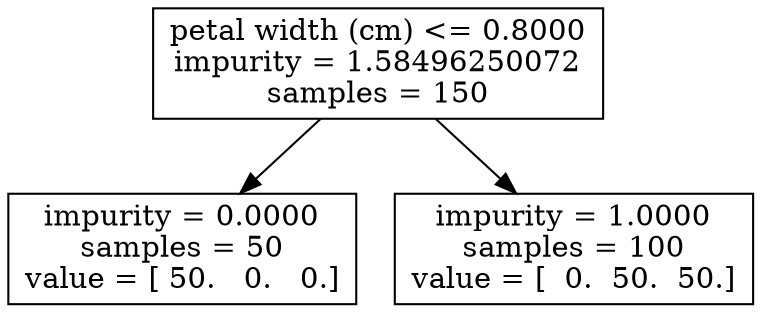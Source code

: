 digraph Tree {
0 [label="petal width (cm) <= 0.8000\nimpurity = 1.58496250072\nsamples = 150", shape="box"] ;
1 [label="impurity = 0.0000\nsamples = 50\nvalue = [ 50.   0.   0.]", shape="box"] ;
0 -> 1 ;
2 [label="impurity = 1.0000\nsamples = 100\nvalue = [  0.  50.  50.]", shape="box"] ;
0 -> 2 ;
}